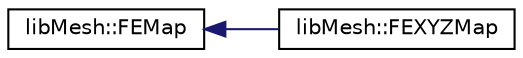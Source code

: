 digraph "类继承关系图"
{
 // INTERACTIVE_SVG=YES
  edge [fontname="Helvetica",fontsize="10",labelfontname="Helvetica",labelfontsize="10"];
  node [fontname="Helvetica",fontsize="10",shape=record];
  rankdir="LR";
  Node1 [label="libMesh::FEMap",height=0.2,width=0.4,color="black", fillcolor="white", style="filled",URL="$classlibMesh_1_1FEMap.html",tooltip="在FE（有限元）中封装了映射（即从物理空间到参考空间和反之）的类，负责计算有限元映射函数的值、梯度等。 "];
  Node1 -> Node2 [dir="back",color="midnightblue",fontsize="10",style="solid",fontname="Helvetica"];
  Node2 [label="libMesh::FEXYZMap",height=0.2,width=0.4,color="black", fillcolor="white", style="filled",URL="$classlibMesh_1_1FEXYZMap.html",tooltip="An implementation of FEMap for &quot;XYZ&quot; elements. "];
}
